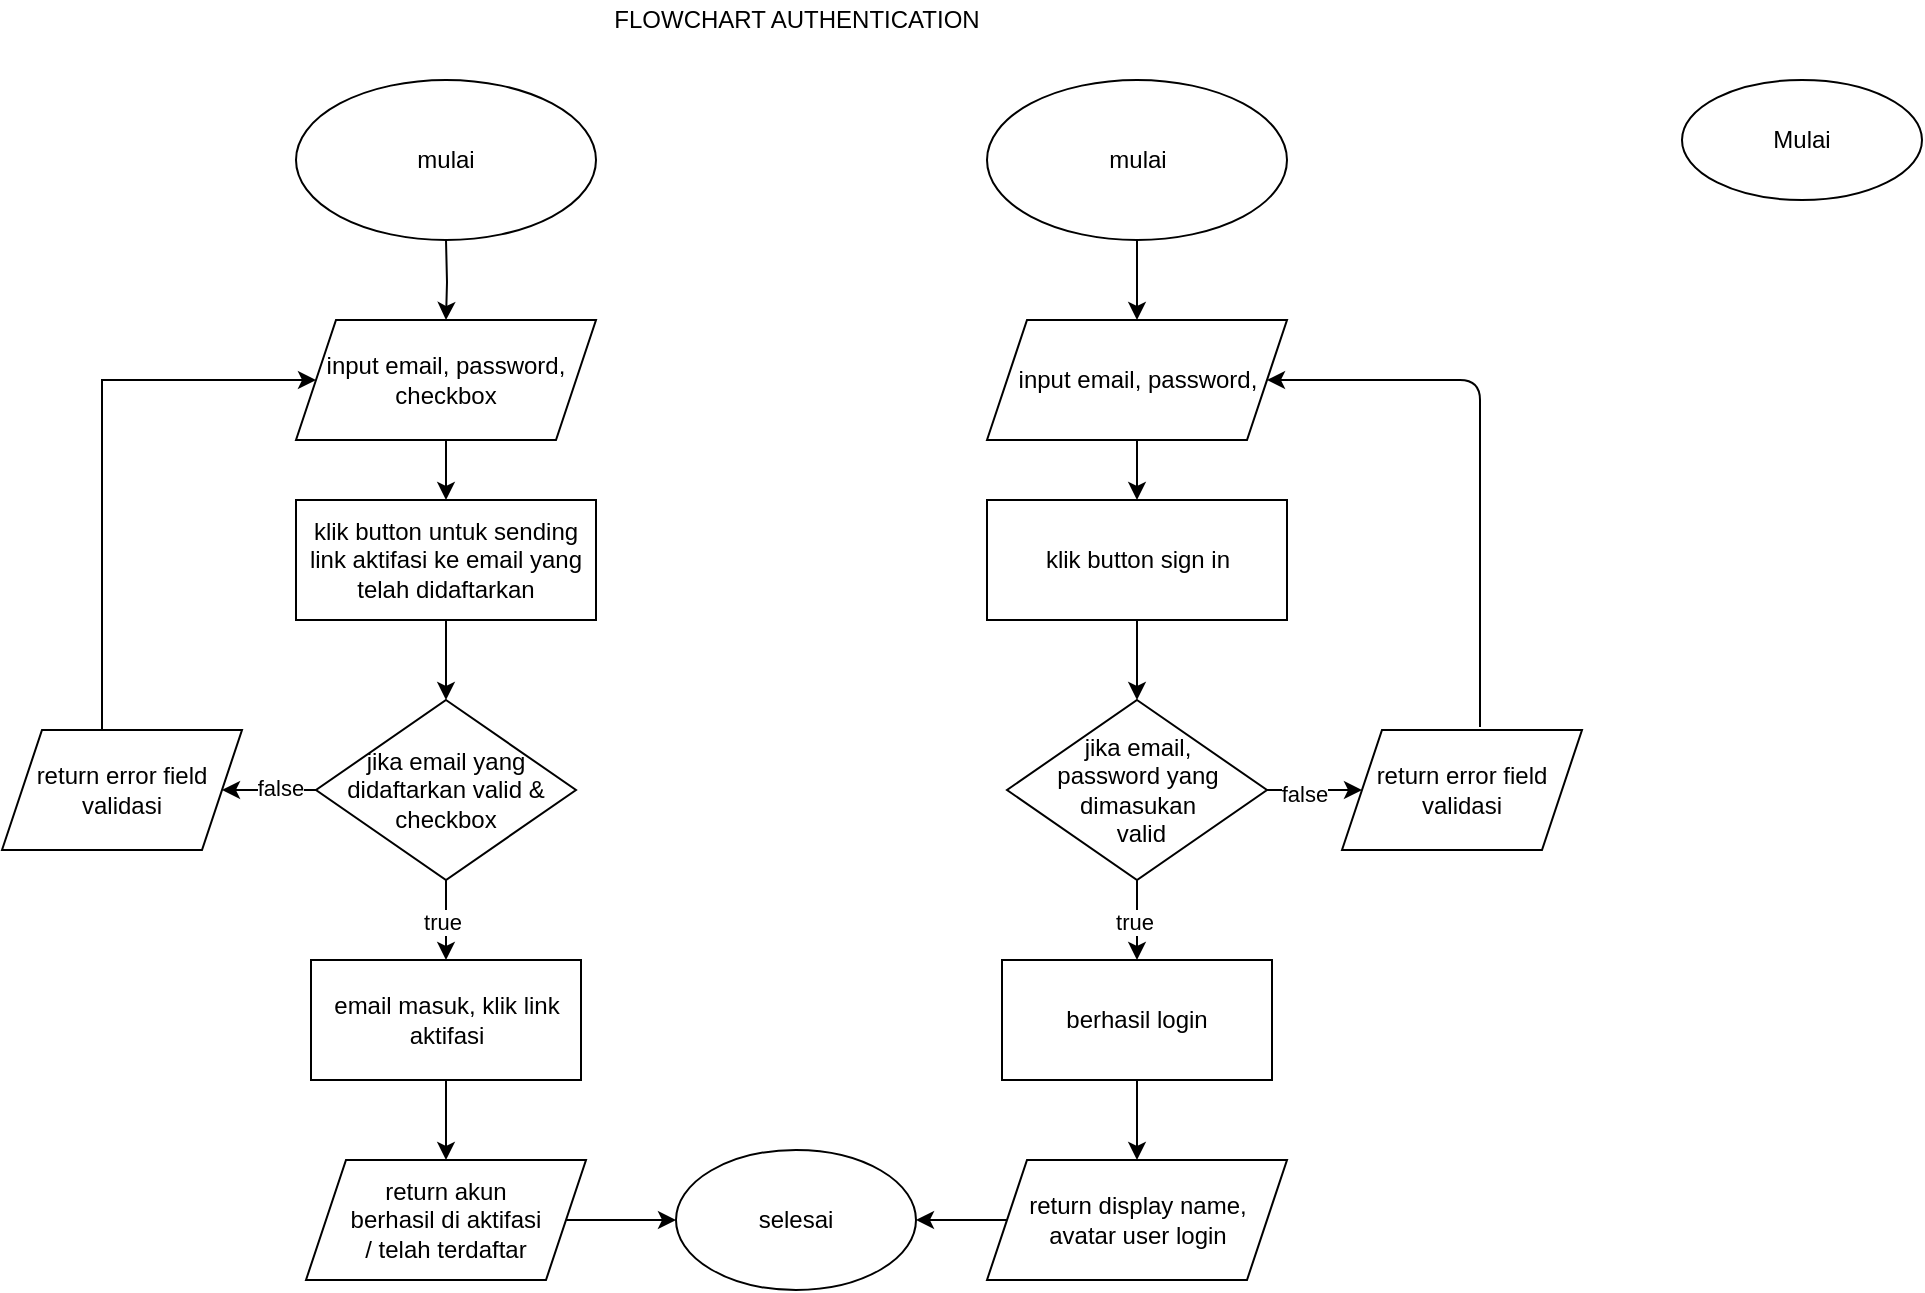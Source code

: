 <mxfile version="15.2.9" type="device"><diagram id="8K_2VCM3Ky2mNPqfrXyX" name="Page-1"><mxGraphModel dx="599" dy="332" grid="1" gridSize="10" guides="1" tooltips="1" connect="1" arrows="1" fold="1" page="1" pageScale="1" pageWidth="850" pageHeight="1100" math="0" shadow="0"><root><mxCell id="0"/><mxCell id="1" parent="0"/><mxCell id="KzyhG3LDWlJgXS2fnIEn-4" value="" style="edgeStyle=orthogonalEdgeStyle;rounded=0;orthogonalLoop=1;jettySize=auto;html=1;" parent="1" target="KzyhG3LDWlJgXS2fnIEn-3" edge="1"><mxGeometry relative="1" as="geometry"><mxPoint x="242" y="160" as="sourcePoint"/></mxGeometry></mxCell><mxCell id="KzyhG3LDWlJgXS2fnIEn-1" value="mulai" style="ellipse;whiteSpace=wrap;html=1;" parent="1" vertex="1"><mxGeometry x="167" y="80" width="150" height="80" as="geometry"/></mxCell><mxCell id="KzyhG3LDWlJgXS2fnIEn-2" value="FLOWCHART AUTHENTICATION" style="text;html=1;align=center;verticalAlign=middle;resizable=0;points=[];autosize=1;strokeColor=none;fillColor=none;" parent="1" vertex="1"><mxGeometry x="317" y="40" width="200" height="20" as="geometry"/></mxCell><mxCell id="KzyhG3LDWlJgXS2fnIEn-64" value="" style="edgeStyle=orthogonalEdgeStyle;rounded=0;orthogonalLoop=1;jettySize=auto;html=1;" parent="1" source="KzyhG3LDWlJgXS2fnIEn-3" target="KzyhG3LDWlJgXS2fnIEn-11" edge="1"><mxGeometry relative="1" as="geometry"/></mxCell><mxCell id="KzyhG3LDWlJgXS2fnIEn-3" value="input email, password,&lt;br&gt;checkbox" style="shape=parallelogram;perimeter=parallelogramPerimeter;whiteSpace=wrap;html=1;fixedSize=1;" parent="1" vertex="1"><mxGeometry x="167" y="200" width="150" height="60" as="geometry"/></mxCell><mxCell id="KzyhG3LDWlJgXS2fnIEn-22" value="" style="edgeStyle=orthogonalEdgeStyle;rounded=0;orthogonalLoop=1;jettySize=auto;html=1;" parent="1" source="KzyhG3LDWlJgXS2fnIEn-11" target="KzyhG3LDWlJgXS2fnIEn-21" edge="1"><mxGeometry relative="1" as="geometry"/></mxCell><mxCell id="KzyhG3LDWlJgXS2fnIEn-11" value="klik button untuk sending link aktifasi ke email yang telah didaftarkan" style="whiteSpace=wrap;html=1;" parent="1" vertex="1"><mxGeometry x="167" y="290" width="150" height="60" as="geometry"/></mxCell><mxCell id="KzyhG3LDWlJgXS2fnIEn-24" value="" style="edgeStyle=orthogonalEdgeStyle;rounded=0;orthogonalLoop=1;jettySize=auto;html=1;" parent="1" source="KzyhG3LDWlJgXS2fnIEn-21" target="KzyhG3LDWlJgXS2fnIEn-23" edge="1"><mxGeometry relative="1" as="geometry"/></mxCell><mxCell id="KzyhG3LDWlJgXS2fnIEn-27" value="true" style="edgeLabel;html=1;align=center;verticalAlign=middle;resizable=0;points=[];" parent="KzyhG3LDWlJgXS2fnIEn-24" vertex="1" connectable="0"><mxGeometry x="0.029" y="-2" relative="1" as="geometry"><mxPoint as="offset"/></mxGeometry></mxCell><mxCell id="KzyhG3LDWlJgXS2fnIEn-66" value="" style="edgeStyle=orthogonalEdgeStyle;rounded=0;orthogonalLoop=1;jettySize=auto;html=1;" parent="1" source="KzyhG3LDWlJgXS2fnIEn-21" target="KzyhG3LDWlJgXS2fnIEn-58" edge="1"><mxGeometry relative="1" as="geometry"/></mxCell><mxCell id="KzyhG3LDWlJgXS2fnIEn-68" value="false" style="edgeLabel;html=1;align=center;verticalAlign=middle;resizable=0;points=[];" parent="KzyhG3LDWlJgXS2fnIEn-66" vertex="1" connectable="0"><mxGeometry x="-0.048" y="-1" relative="1" as="geometry"><mxPoint x="1" as="offset"/></mxGeometry></mxCell><mxCell id="KzyhG3LDWlJgXS2fnIEn-21" value="jika email yang didaftarkan valid &amp;amp; checkbox" style="rhombus;whiteSpace=wrap;html=1;" parent="1" vertex="1"><mxGeometry x="177" y="390" width="130" height="90" as="geometry"/></mxCell><mxCell id="KzyhG3LDWlJgXS2fnIEn-80" value="" style="edgeStyle=orthogonalEdgeStyle;rounded=0;orthogonalLoop=1;jettySize=auto;html=1;" parent="1" source="KzyhG3LDWlJgXS2fnIEn-23" target="KzyhG3LDWlJgXS2fnIEn-79" edge="1"><mxGeometry relative="1" as="geometry"/></mxCell><mxCell id="KzyhG3LDWlJgXS2fnIEn-23" value="&lt;span&gt;email masuk, klik link aktifasi&lt;/span&gt;" style="whiteSpace=wrap;html=1;" parent="1" vertex="1"><mxGeometry x="174.5" y="520" width="135" height="60" as="geometry"/></mxCell><mxCell id="KzyhG3LDWlJgXS2fnIEn-29" value="selesai" style="ellipse;whiteSpace=wrap;html=1;" parent="1" vertex="1"><mxGeometry x="357" y="615" width="120" height="70" as="geometry"/></mxCell><mxCell id="KzyhG3LDWlJgXS2fnIEn-62" value="" style="edgeStyle=orthogonalEdgeStyle;rounded=0;orthogonalLoop=1;jettySize=auto;html=1;" parent="1" source="KzyhG3LDWlJgXS2fnIEn-41" target="KzyhG3LDWlJgXS2fnIEn-43" edge="1"><mxGeometry relative="1" as="geometry"/></mxCell><mxCell id="KzyhG3LDWlJgXS2fnIEn-41" value="mulai" style="ellipse;whiteSpace=wrap;html=1;" parent="1" vertex="1"><mxGeometry x="512.5" y="80" width="150" height="80" as="geometry"/></mxCell><mxCell id="KzyhG3LDWlJgXS2fnIEn-69" value="" style="edgeStyle=orthogonalEdgeStyle;rounded=0;orthogonalLoop=1;jettySize=auto;html=1;" parent="1" source="KzyhG3LDWlJgXS2fnIEn-43" target="KzyhG3LDWlJgXS2fnIEn-47" edge="1"><mxGeometry relative="1" as="geometry"/></mxCell><mxCell id="KzyhG3LDWlJgXS2fnIEn-43" value="input email, password,&lt;br&gt;" style="shape=parallelogram;perimeter=parallelogramPerimeter;whiteSpace=wrap;html=1;fixedSize=1;" parent="1" vertex="1"><mxGeometry x="512.5" y="200" width="150" height="60" as="geometry"/></mxCell><mxCell id="KzyhG3LDWlJgXS2fnIEn-46" value="" style="edgeStyle=orthogonalEdgeStyle;rounded=0;orthogonalLoop=1;jettySize=auto;html=1;" parent="1" source="KzyhG3LDWlJgXS2fnIEn-47" target="KzyhG3LDWlJgXS2fnIEn-50" edge="1"><mxGeometry relative="1" as="geometry"/></mxCell><mxCell id="KzyhG3LDWlJgXS2fnIEn-47" value="klik button sign in" style="whiteSpace=wrap;html=1;" parent="1" vertex="1"><mxGeometry x="512.5" y="290" width="150" height="60" as="geometry"/></mxCell><mxCell id="KzyhG3LDWlJgXS2fnIEn-48" value="" style="edgeStyle=orthogonalEdgeStyle;rounded=0;orthogonalLoop=1;jettySize=auto;html=1;" parent="1" source="KzyhG3LDWlJgXS2fnIEn-50" target="KzyhG3LDWlJgXS2fnIEn-52" edge="1"><mxGeometry relative="1" as="geometry"/></mxCell><mxCell id="KzyhG3LDWlJgXS2fnIEn-49" value="true" style="edgeLabel;html=1;align=center;verticalAlign=middle;resizable=0;points=[];" parent="KzyhG3LDWlJgXS2fnIEn-48" vertex="1" connectable="0"><mxGeometry x="0.029" y="-2" relative="1" as="geometry"><mxPoint as="offset"/></mxGeometry></mxCell><mxCell id="KzyhG3LDWlJgXS2fnIEn-75" value="" style="edgeStyle=orthogonalEdgeStyle;rounded=0;orthogonalLoop=1;jettySize=auto;html=1;" parent="1" source="KzyhG3LDWlJgXS2fnIEn-50" target="KzyhG3LDWlJgXS2fnIEn-74" edge="1"><mxGeometry relative="1" as="geometry"/></mxCell><mxCell id="KzyhG3LDWlJgXS2fnIEn-76" value="false" style="edgeLabel;html=1;align=center;verticalAlign=middle;resizable=0;points=[];" parent="KzyhG3LDWlJgXS2fnIEn-75" vertex="1" connectable="0"><mxGeometry x="-0.115" y="-2" relative="1" as="geometry"><mxPoint as="offset"/></mxGeometry></mxCell><mxCell id="KzyhG3LDWlJgXS2fnIEn-50" value="jika email, &lt;br&gt;password yang dimasukan&lt;br&gt;&amp;nbsp;valid" style="rhombus;whiteSpace=wrap;html=1;" parent="1" vertex="1"><mxGeometry x="522.5" y="390" width="130" height="90" as="geometry"/></mxCell><mxCell id="KzyhG3LDWlJgXS2fnIEn-83" value="" style="edgeStyle=orthogonalEdgeStyle;rounded=0;orthogonalLoop=1;jettySize=auto;html=1;" parent="1" source="KzyhG3LDWlJgXS2fnIEn-52" target="KzyhG3LDWlJgXS2fnIEn-82" edge="1"><mxGeometry relative="1" as="geometry"/></mxCell><mxCell id="KzyhG3LDWlJgXS2fnIEn-52" value="&lt;span&gt;berhasil login&lt;/span&gt;" style="whiteSpace=wrap;html=1;" parent="1" vertex="1"><mxGeometry x="520" y="520" width="135" height="60" as="geometry"/></mxCell><mxCell id="KzyhG3LDWlJgXS2fnIEn-61" style="edgeStyle=orthogonalEdgeStyle;rounded=0;orthogonalLoop=1;jettySize=auto;html=1;entryX=0;entryY=0.5;entryDx=0;entryDy=0;" parent="1" source="KzyhG3LDWlJgXS2fnIEn-58" target="KzyhG3LDWlJgXS2fnIEn-3" edge="1"><mxGeometry relative="1" as="geometry"><mxPoint x="167" y="329.941" as="targetPoint"/><Array as="points"><mxPoint x="70" y="230"/></Array></mxGeometry></mxCell><mxCell id="KzyhG3LDWlJgXS2fnIEn-58" value="return error field validasi" style="shape=parallelogram;perimeter=parallelogramPerimeter;whiteSpace=wrap;html=1;fixedSize=1;" parent="1" vertex="1"><mxGeometry x="20" y="405" width="120" height="60" as="geometry"/></mxCell><mxCell id="KzyhG3LDWlJgXS2fnIEn-74" value="return error field validasi" style="shape=parallelogram;perimeter=parallelogramPerimeter;whiteSpace=wrap;html=1;fixedSize=1;" parent="1" vertex="1"><mxGeometry x="690" y="405" width="120" height="60" as="geometry"/></mxCell><mxCell id="KzyhG3LDWlJgXS2fnIEn-78" value="" style="endArrow=classic;html=1;exitX=0.575;exitY=-0.024;exitDx=0;exitDy=0;exitPerimeter=0;entryX=1;entryY=0.5;entryDx=0;entryDy=0;" parent="1" source="KzyhG3LDWlJgXS2fnIEn-74" target="KzyhG3LDWlJgXS2fnIEn-43" edge="1"><mxGeometry width="50" height="50" relative="1" as="geometry"><mxPoint x="320" y="330" as="sourcePoint"/><mxPoint x="370" y="280" as="targetPoint"/><Array as="points"><mxPoint x="759" y="230"/></Array></mxGeometry></mxCell><mxCell id="KzyhG3LDWlJgXS2fnIEn-81" value="" style="edgeStyle=orthogonalEdgeStyle;rounded=0;orthogonalLoop=1;jettySize=auto;html=1;" parent="1" source="KzyhG3LDWlJgXS2fnIEn-79" target="KzyhG3LDWlJgXS2fnIEn-29" edge="1"><mxGeometry relative="1" as="geometry"/></mxCell><mxCell id="KzyhG3LDWlJgXS2fnIEn-79" value="return&amp;nbsp;akun &lt;br&gt;berhasil di aktifasi &lt;br&gt;/ telah terdaftar" style="shape=parallelogram;perimeter=parallelogramPerimeter;whiteSpace=wrap;html=1;fixedSize=1;" parent="1" vertex="1"><mxGeometry x="172" y="620" width="140" height="60" as="geometry"/></mxCell><mxCell id="KzyhG3LDWlJgXS2fnIEn-84" value="" style="edgeStyle=orthogonalEdgeStyle;rounded=0;orthogonalLoop=1;jettySize=auto;html=1;" parent="1" source="KzyhG3LDWlJgXS2fnIEn-82" target="KzyhG3LDWlJgXS2fnIEn-29" edge="1"><mxGeometry relative="1" as="geometry"/></mxCell><mxCell id="KzyhG3LDWlJgXS2fnIEn-82" value="return display name, &lt;br&gt;avatar user login" style="shape=parallelogram;perimeter=parallelogramPerimeter;whiteSpace=wrap;html=1;fixedSize=1;" parent="1" vertex="1"><mxGeometry x="512.5" y="620" width="150" height="60" as="geometry"/></mxCell><mxCell id="QfXF3wCR69JLWMXwZwTS-5" value="Mulai" style="ellipse;whiteSpace=wrap;html=1;" vertex="1" parent="1"><mxGeometry x="860" y="80" width="120" height="60" as="geometry"/></mxCell></root></mxGraphModel></diagram></mxfile>